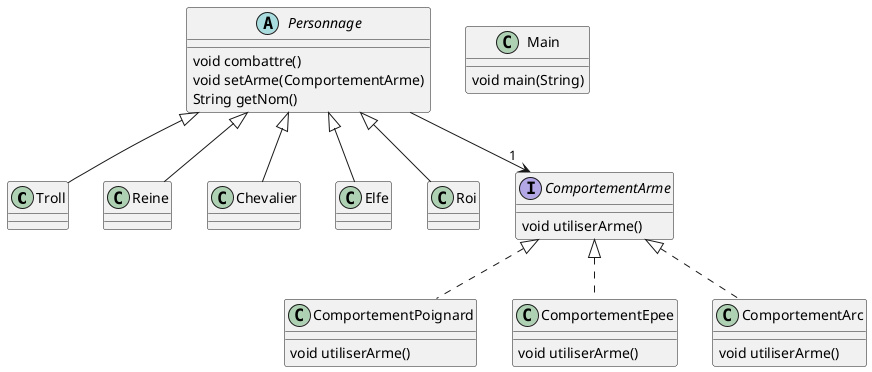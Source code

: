 @startuml

' definitions
' -----------

' package "rpg"
class Troll
class Reine
class Main
class Chevalier
class Elfe
class Roi
abstract Personnage
' end package

' package "rpg.comportementArmes"
class ComportementPoignard
class ComportementEpee
interface ComportementArme
class ComportementArc
' end package

' content
' -------

' ComportementPoignard:
ComportementArme <|.. ComportementPoignard
ComportementPoignard : void utiliserArme()

' Roi:
Personnage <|-- Roi

' Personnage:
Personnage --> "1" ComportementArme
Personnage : void combattre()
Personnage : void setArme(ComportementArme)
Personnage : String getNom()

' ComportementEpee:
ComportementArme <|.. ComportementEpee
ComportementEpee : void utiliserArme()

' Chevalier:
Personnage <|-- Chevalier

' Main:
Main : void main(String)

' Troll:
Personnage <|-- Troll

' Reine:
Personnage <|-- Reine

' ComportementArc:
ComportementArme <|.. ComportementArc
ComportementArc : void utiliserArme()

' ComportementArme:
ComportementArme : void utiliserArme()

' Elfe:
Personnage <|-- Elfe

@enduml
